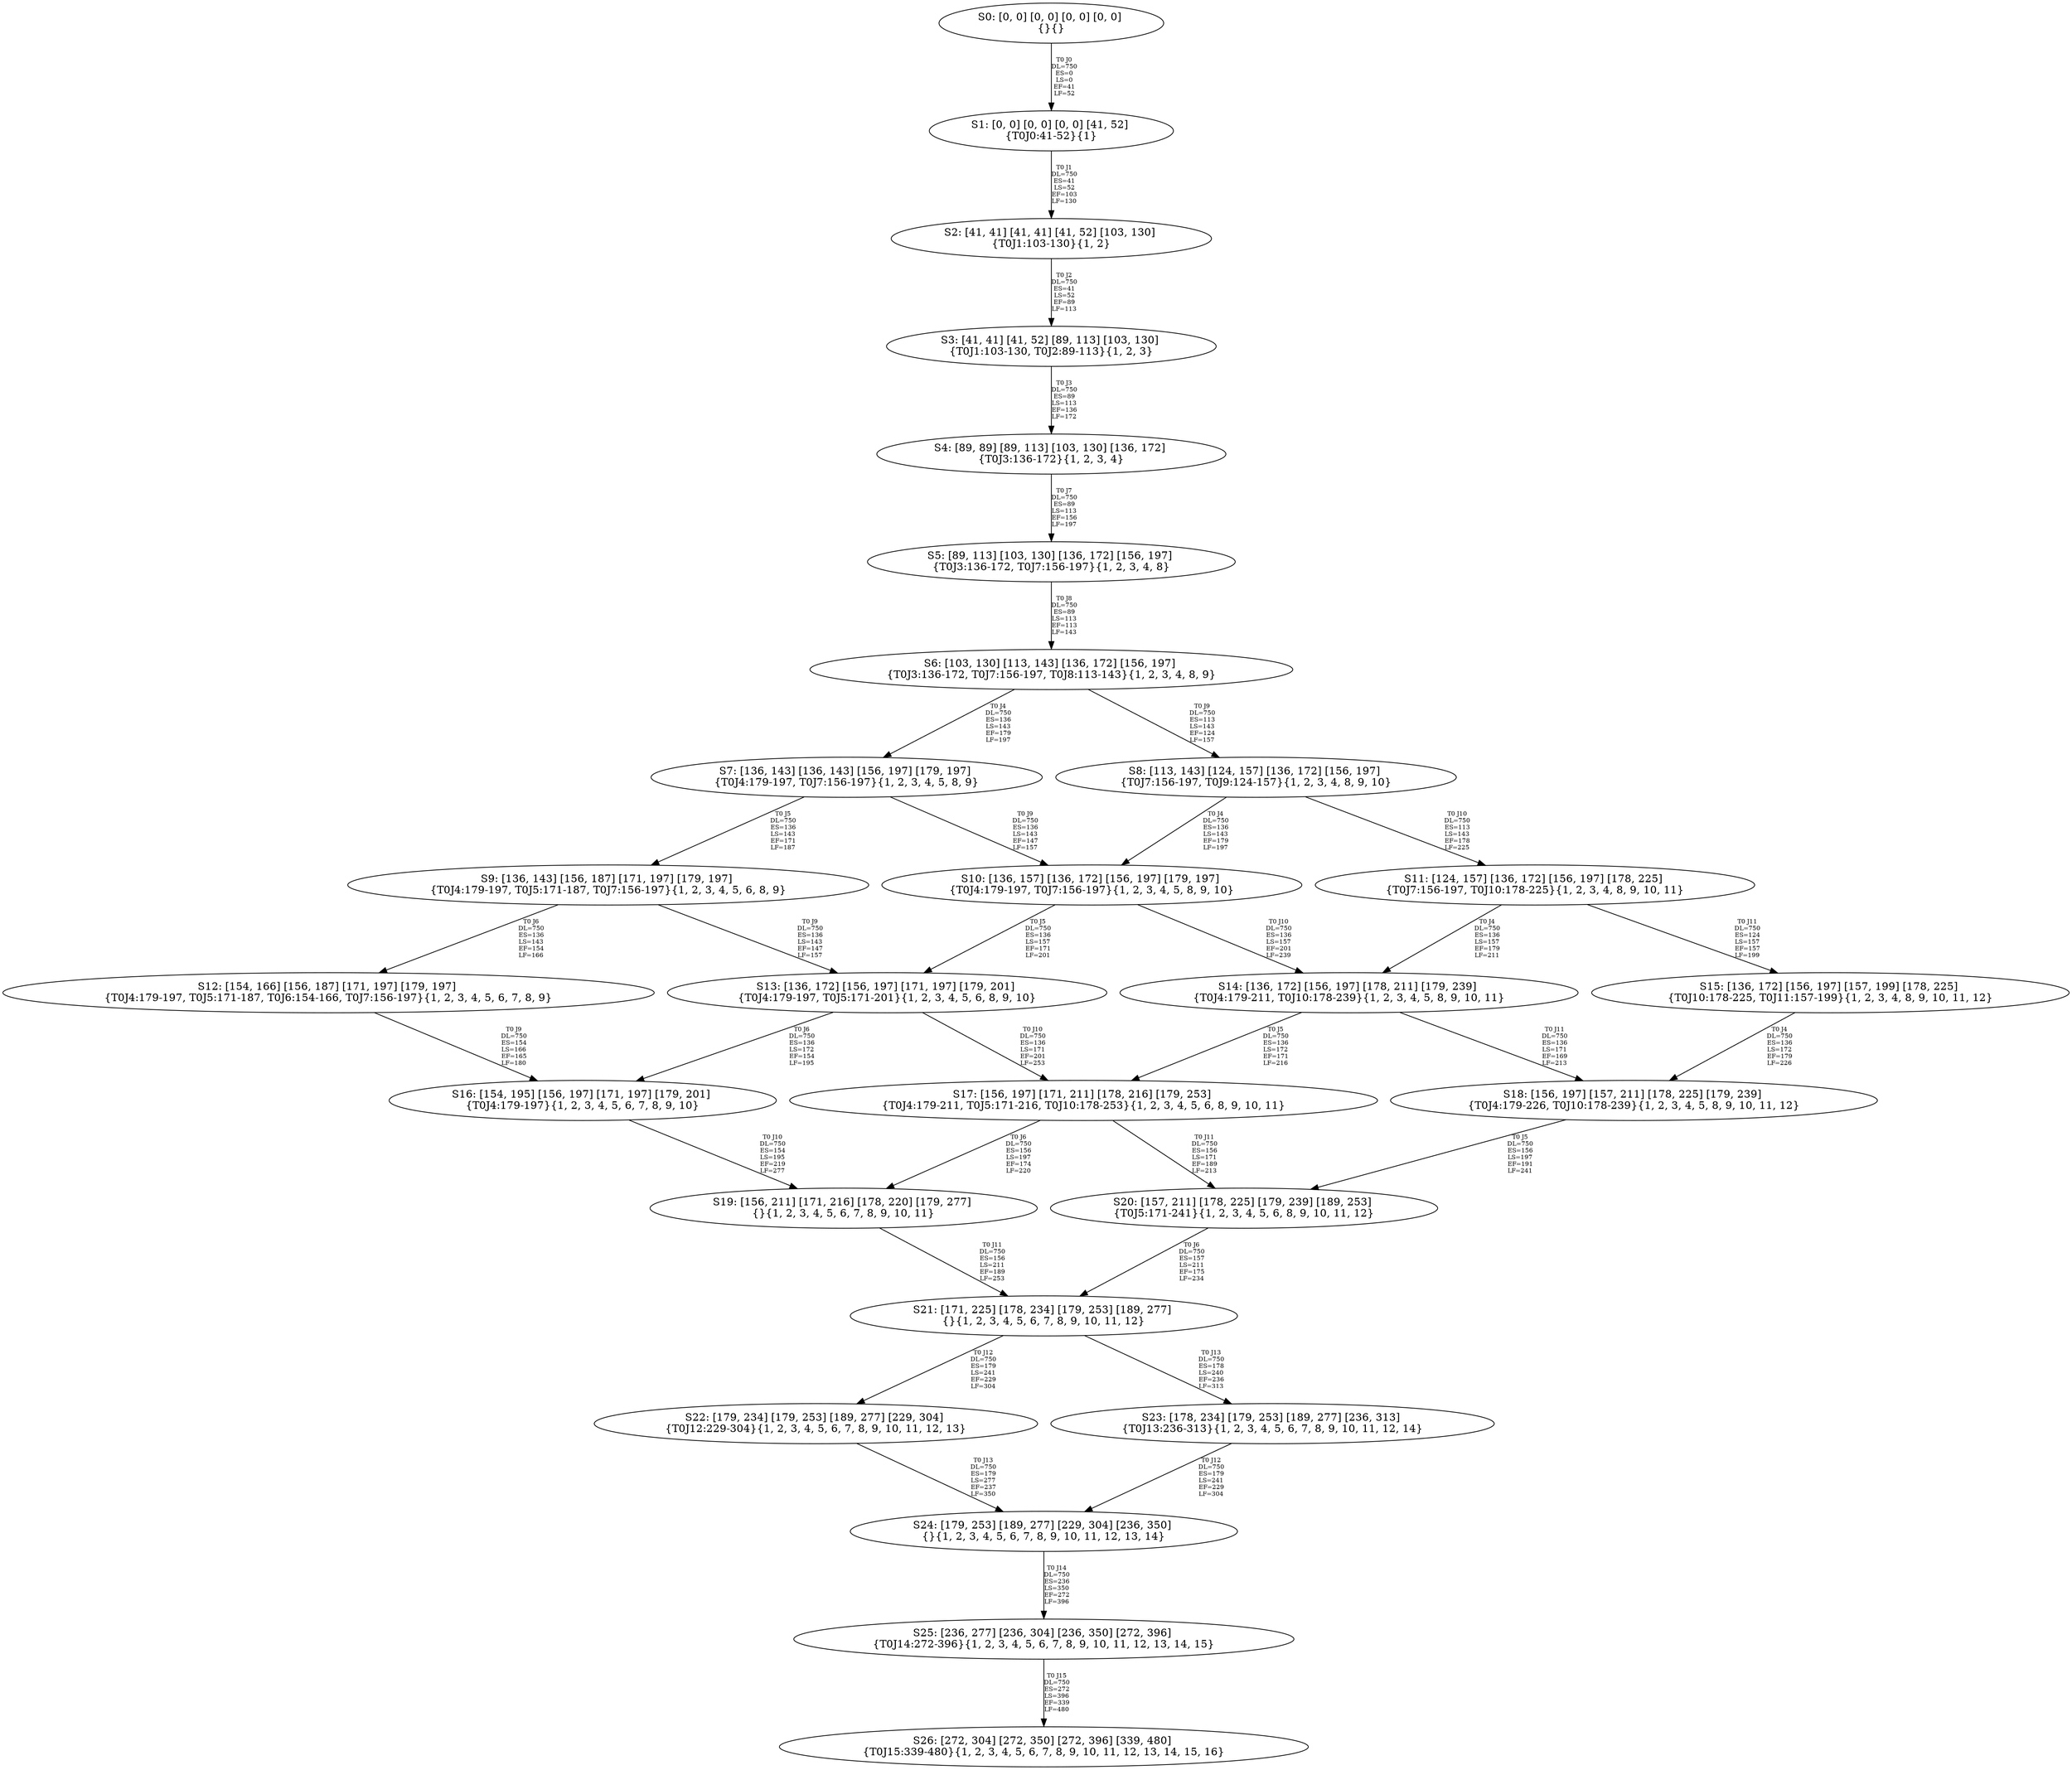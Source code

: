 digraph {
	S0[label="S0: [0, 0] [0, 0] [0, 0] [0, 0] \n{}{}"];
	S1[label="S1: [0, 0] [0, 0] [0, 0] [41, 52] \n{T0J0:41-52}{1}"];
	S2[label="S2: [41, 41] [41, 41] [41, 52] [103, 130] \n{T0J1:103-130}{1, 2}"];
	S3[label="S3: [41, 41] [41, 52] [89, 113] [103, 130] \n{T0J1:103-130, T0J2:89-113}{1, 2, 3}"];
	S4[label="S4: [89, 89] [89, 113] [103, 130] [136, 172] \n{T0J3:136-172}{1, 2, 3, 4}"];
	S5[label="S5: [89, 113] [103, 130] [136, 172] [156, 197] \n{T0J3:136-172, T0J7:156-197}{1, 2, 3, 4, 8}"];
	S6[label="S6: [103, 130] [113, 143] [136, 172] [156, 197] \n{T0J3:136-172, T0J7:156-197, T0J8:113-143}{1, 2, 3, 4, 8, 9}"];
	S7[label="S7: [136, 143] [136, 143] [156, 197] [179, 197] \n{T0J4:179-197, T0J7:156-197}{1, 2, 3, 4, 5, 8, 9}"];
	S8[label="S8: [113, 143] [124, 157] [136, 172] [156, 197] \n{T0J7:156-197, T0J9:124-157}{1, 2, 3, 4, 8, 9, 10}"];
	S9[label="S9: [136, 143] [156, 187] [171, 197] [179, 197] \n{T0J4:179-197, T0J5:171-187, T0J7:156-197}{1, 2, 3, 4, 5, 6, 8, 9}"];
	S10[label="S10: [136, 157] [136, 172] [156, 197] [179, 197] \n{T0J4:179-197, T0J7:156-197}{1, 2, 3, 4, 5, 8, 9, 10}"];
	S11[label="S11: [124, 157] [136, 172] [156, 197] [178, 225] \n{T0J7:156-197, T0J10:178-225}{1, 2, 3, 4, 8, 9, 10, 11}"];
	S12[label="S12: [154, 166] [156, 187] [171, 197] [179, 197] \n{T0J4:179-197, T0J5:171-187, T0J6:154-166, T0J7:156-197}{1, 2, 3, 4, 5, 6, 7, 8, 9}"];
	S13[label="S13: [136, 172] [156, 197] [171, 197] [179, 201] \n{T0J4:179-197, T0J5:171-201}{1, 2, 3, 4, 5, 6, 8, 9, 10}"];
	S14[label="S14: [136, 172] [156, 197] [178, 211] [179, 239] \n{T0J4:179-211, T0J10:178-239}{1, 2, 3, 4, 5, 8, 9, 10, 11}"];
	S15[label="S15: [136, 172] [156, 197] [157, 199] [178, 225] \n{T0J10:178-225, T0J11:157-199}{1, 2, 3, 4, 8, 9, 10, 11, 12}"];
	S16[label="S16: [154, 195] [156, 197] [171, 197] [179, 201] \n{T0J4:179-197}{1, 2, 3, 4, 5, 6, 7, 8, 9, 10}"];
	S17[label="S17: [156, 197] [171, 211] [178, 216] [179, 253] \n{T0J4:179-211, T0J5:171-216, T0J10:178-253}{1, 2, 3, 4, 5, 6, 8, 9, 10, 11}"];
	S18[label="S18: [156, 197] [157, 211] [178, 225] [179, 239] \n{T0J4:179-226, T0J10:178-239}{1, 2, 3, 4, 5, 8, 9, 10, 11, 12}"];
	S19[label="S19: [156, 211] [171, 216] [178, 220] [179, 277] \n{}{1, 2, 3, 4, 5, 6, 7, 8, 9, 10, 11}"];
	S20[label="S20: [157, 211] [178, 225] [179, 239] [189, 253] \n{T0J5:171-241}{1, 2, 3, 4, 5, 6, 8, 9, 10, 11, 12}"];
	S21[label="S21: [171, 225] [178, 234] [179, 253] [189, 277] \n{}{1, 2, 3, 4, 5, 6, 7, 8, 9, 10, 11, 12}"];
	S22[label="S22: [179, 234] [179, 253] [189, 277] [229, 304] \n{T0J12:229-304}{1, 2, 3, 4, 5, 6, 7, 8, 9, 10, 11, 12, 13}"];
	S23[label="S23: [178, 234] [179, 253] [189, 277] [236, 313] \n{T0J13:236-313}{1, 2, 3, 4, 5, 6, 7, 8, 9, 10, 11, 12, 14}"];
	S24[label="S24: [179, 253] [189, 277] [229, 304] [236, 350] \n{}{1, 2, 3, 4, 5, 6, 7, 8, 9, 10, 11, 12, 13, 14}"];
	S25[label="S25: [236, 277] [236, 304] [236, 350] [272, 396] \n{T0J14:272-396}{1, 2, 3, 4, 5, 6, 7, 8, 9, 10, 11, 12, 13, 14, 15}"];
	S26[label="S26: [272, 304] [272, 350] [272, 396] [339, 480] \n{T0J15:339-480}{1, 2, 3, 4, 5, 6, 7, 8, 9, 10, 11, 12, 13, 14, 15, 16}"];
	S0 -> S1[label="T0 J0\nDL=750\nES=0\nLS=0\nEF=41\nLF=52",fontsize=8];
	S1 -> S2[label="T0 J1\nDL=750\nES=41\nLS=52\nEF=103\nLF=130",fontsize=8];
	S2 -> S3[label="T0 J2\nDL=750\nES=41\nLS=52\nEF=89\nLF=113",fontsize=8];
	S3 -> S4[label="T0 J3\nDL=750\nES=89\nLS=113\nEF=136\nLF=172",fontsize=8];
	S4 -> S5[label="T0 J7\nDL=750\nES=89\nLS=113\nEF=156\nLF=197",fontsize=8];
	S5 -> S6[label="T0 J8\nDL=750\nES=89\nLS=113\nEF=113\nLF=143",fontsize=8];
	S6 -> S7[label="T0 J4\nDL=750\nES=136\nLS=143\nEF=179\nLF=197",fontsize=8];
	S6 -> S8[label="T0 J9\nDL=750\nES=113\nLS=143\nEF=124\nLF=157",fontsize=8];
	S7 -> S9[label="T0 J5\nDL=750\nES=136\nLS=143\nEF=171\nLF=187",fontsize=8];
	S7 -> S10[label="T0 J9\nDL=750\nES=136\nLS=143\nEF=147\nLF=157",fontsize=8];
	S8 -> S10[label="T0 J4\nDL=750\nES=136\nLS=143\nEF=179\nLF=197",fontsize=8];
	S8 -> S11[label="T0 J10\nDL=750\nES=113\nLS=143\nEF=178\nLF=225",fontsize=8];
	S9 -> S12[label="T0 J6\nDL=750\nES=136\nLS=143\nEF=154\nLF=166",fontsize=8];
	S9 -> S13[label="T0 J9\nDL=750\nES=136\nLS=143\nEF=147\nLF=157",fontsize=8];
	S10 -> S13[label="T0 J5\nDL=750\nES=136\nLS=157\nEF=171\nLF=201",fontsize=8];
	S10 -> S14[label="T0 J10\nDL=750\nES=136\nLS=157\nEF=201\nLF=239",fontsize=8];
	S11 -> S14[label="T0 J4\nDL=750\nES=136\nLS=157\nEF=179\nLF=211",fontsize=8];
	S11 -> S15[label="T0 J11\nDL=750\nES=124\nLS=157\nEF=157\nLF=199",fontsize=8];
	S12 -> S16[label="T0 J9\nDL=750\nES=154\nLS=166\nEF=165\nLF=180",fontsize=8];
	S13 -> S16[label="T0 J6\nDL=750\nES=136\nLS=172\nEF=154\nLF=195",fontsize=8];
	S13 -> S17[label="T0 J10\nDL=750\nES=136\nLS=171\nEF=201\nLF=253",fontsize=8];
	S14 -> S17[label="T0 J5\nDL=750\nES=136\nLS=172\nEF=171\nLF=216",fontsize=8];
	S14 -> S18[label="T0 J11\nDL=750\nES=136\nLS=171\nEF=169\nLF=213",fontsize=8];
	S15 -> S18[label="T0 J4\nDL=750\nES=136\nLS=172\nEF=179\nLF=226",fontsize=8];
	S16 -> S19[label="T0 J10\nDL=750\nES=154\nLS=195\nEF=219\nLF=277",fontsize=8];
	S17 -> S19[label="T0 J6\nDL=750\nES=156\nLS=197\nEF=174\nLF=220",fontsize=8];
	S17 -> S20[label="T0 J11\nDL=750\nES=156\nLS=171\nEF=189\nLF=213",fontsize=8];
	S18 -> S20[label="T0 J5\nDL=750\nES=156\nLS=197\nEF=191\nLF=241",fontsize=8];
	S19 -> S21[label="T0 J11\nDL=750\nES=156\nLS=211\nEF=189\nLF=253",fontsize=8];
	S20 -> S21[label="T0 J6\nDL=750\nES=157\nLS=211\nEF=175\nLF=234",fontsize=8];
	S21 -> S22[label="T0 J12\nDL=750\nES=179\nLS=241\nEF=229\nLF=304",fontsize=8];
	S21 -> S23[label="T0 J13\nDL=750\nES=178\nLS=240\nEF=236\nLF=313",fontsize=8];
	S22 -> S24[label="T0 J13\nDL=750\nES=179\nLS=277\nEF=237\nLF=350",fontsize=8];
	S23 -> S24[label="T0 J12\nDL=750\nES=179\nLS=241\nEF=229\nLF=304",fontsize=8];
	S24 -> S25[label="T0 J14\nDL=750\nES=236\nLS=350\nEF=272\nLF=396",fontsize=8];
	S25 -> S26[label="T0 J15\nDL=750\nES=272\nLS=396\nEF=339\nLF=480",fontsize=8];
}
